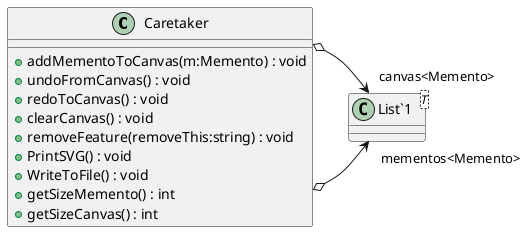 @startuml
class Caretaker {
    + addMementoToCanvas(m:Memento) : void
    + undoFromCanvas() : void
    + redoToCanvas() : void
    + clearCanvas() : void
    + removeFeature(removeThis:string) : void
    + PrintSVG() : void
    + WriteToFile() : void
    + getSizeMemento() : int
    + getSizeCanvas() : int
}
class "List`1"<T> {
}
Caretaker o-> "mementos<Memento>" "List`1"
Caretaker o-> "canvas<Memento>" "List`1"
@enduml
